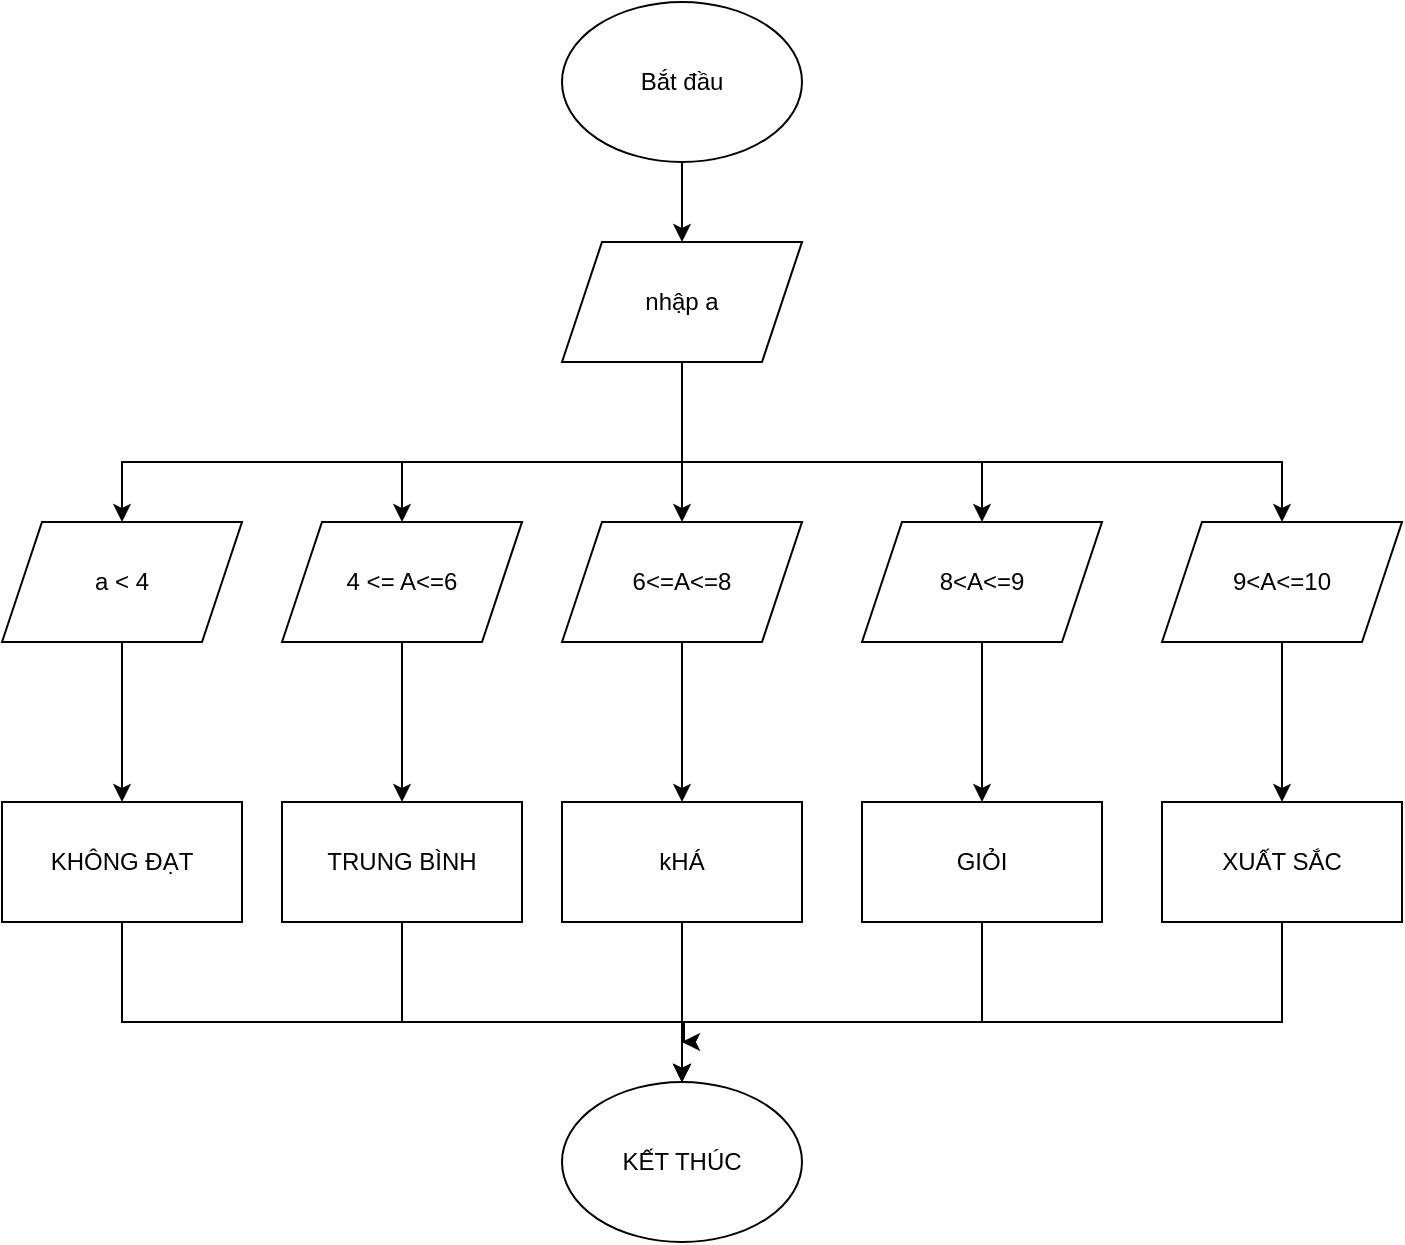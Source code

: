 <mxfile version="24.8.6">
  <diagram name="Trang-1" id="2L4a9t2Q3dshkvnxAynL">
    <mxGraphModel grid="1" page="1" gridSize="10" guides="1" tooltips="1" connect="1" arrows="1" fold="1" pageScale="1" pageWidth="827" pageHeight="1169" math="0" shadow="0">
      <root>
        <mxCell id="0" />
        <mxCell id="1" parent="0" />
        <mxCell id="p6JSUkwhfvcTrr55ZB1O-5" value="" style="edgeStyle=orthogonalEdgeStyle;rounded=0;orthogonalLoop=1;jettySize=auto;html=1;" edge="1" parent="1" source="p6JSUkwhfvcTrr55ZB1O-1" target="p6JSUkwhfvcTrr55ZB1O-2">
          <mxGeometry relative="1" as="geometry" />
        </mxCell>
        <mxCell id="p6JSUkwhfvcTrr55ZB1O-1" value="Bắt đầu" style="ellipse;whiteSpace=wrap;html=1;" vertex="1" parent="1">
          <mxGeometry x="340" y="30" width="120" height="80" as="geometry" />
        </mxCell>
        <mxCell id="p6JSUkwhfvcTrr55ZB1O-6" style="edgeStyle=orthogonalEdgeStyle;rounded=0;orthogonalLoop=1;jettySize=auto;html=1;" edge="1" parent="1" source="p6JSUkwhfvcTrr55ZB1O-2" target="p6JSUkwhfvcTrr55ZB1O-7">
          <mxGeometry relative="1" as="geometry">
            <mxPoint x="70" y="260" as="targetPoint" />
            <Array as="points">
              <mxPoint x="400" y="260" />
              <mxPoint x="120" y="260" />
            </Array>
          </mxGeometry>
        </mxCell>
        <mxCell id="p6JSUkwhfvcTrr55ZB1O-13" style="edgeStyle=orthogonalEdgeStyle;rounded=0;orthogonalLoop=1;jettySize=auto;html=1;" edge="1" parent="1" source="p6JSUkwhfvcTrr55ZB1O-2" target="p6JSUkwhfvcTrr55ZB1O-10">
          <mxGeometry relative="1" as="geometry">
            <Array as="points">
              <mxPoint x="400" y="260" />
              <mxPoint x="260" y="260" />
            </Array>
          </mxGeometry>
        </mxCell>
        <mxCell id="p6JSUkwhfvcTrr55ZB1O-20" style="edgeStyle=orthogonalEdgeStyle;rounded=0;orthogonalLoop=1;jettySize=auto;html=1;" edge="1" parent="1" source="p6JSUkwhfvcTrr55ZB1O-2" target="p6JSUkwhfvcTrr55ZB1O-16">
          <mxGeometry relative="1" as="geometry">
            <Array as="points">
              <mxPoint x="410" y="300" />
              <mxPoint x="410" y="300" />
            </Array>
          </mxGeometry>
        </mxCell>
        <mxCell id="p6JSUkwhfvcTrr55ZB1O-22" style="edgeStyle=orthogonalEdgeStyle;rounded=0;orthogonalLoop=1;jettySize=auto;html=1;entryX=0.5;entryY=0;entryDx=0;entryDy=0;" edge="1" parent="1" source="p6JSUkwhfvcTrr55ZB1O-2" target="p6JSUkwhfvcTrr55ZB1O-21">
          <mxGeometry relative="1" as="geometry">
            <Array as="points">
              <mxPoint x="400" y="260" />
              <mxPoint x="550" y="260" />
            </Array>
          </mxGeometry>
        </mxCell>
        <mxCell id="p6JSUkwhfvcTrr55ZB1O-26" style="edgeStyle=orthogonalEdgeStyle;rounded=0;orthogonalLoop=1;jettySize=auto;html=1;" edge="1" parent="1" source="p6JSUkwhfvcTrr55ZB1O-2" target="p6JSUkwhfvcTrr55ZB1O-25">
          <mxGeometry relative="1" as="geometry">
            <Array as="points">
              <mxPoint x="400" y="260" />
              <mxPoint x="700" y="260" />
            </Array>
          </mxGeometry>
        </mxCell>
        <mxCell id="p6JSUkwhfvcTrr55ZB1O-2" value="nhập a" style="shape=parallelogram;perimeter=parallelogramPerimeter;whiteSpace=wrap;html=1;fixedSize=1;" vertex="1" parent="1">
          <mxGeometry x="340" y="150" width="120" height="60" as="geometry" />
        </mxCell>
        <mxCell id="p6JSUkwhfvcTrr55ZB1O-9" value="" style="edgeStyle=orthogonalEdgeStyle;rounded=0;orthogonalLoop=1;jettySize=auto;html=1;" edge="1" parent="1" source="p6JSUkwhfvcTrr55ZB1O-7" target="p6JSUkwhfvcTrr55ZB1O-8">
          <mxGeometry relative="1" as="geometry" />
        </mxCell>
        <mxCell id="p6JSUkwhfvcTrr55ZB1O-7" value="a &amp;lt; 4" style="shape=parallelogram;perimeter=parallelogramPerimeter;whiteSpace=wrap;html=1;fixedSize=1;" vertex="1" parent="1">
          <mxGeometry x="60" y="290" width="120" height="60" as="geometry" />
        </mxCell>
        <mxCell id="p6JSUkwhfvcTrr55ZB1O-30" style="edgeStyle=orthogonalEdgeStyle;rounded=0;orthogonalLoop=1;jettySize=auto;html=1;" edge="1" parent="1" source="p6JSUkwhfvcTrr55ZB1O-8" target="p6JSUkwhfvcTrr55ZB1O-29">
          <mxGeometry relative="1" as="geometry">
            <Array as="points">
              <mxPoint x="120" y="540" />
              <mxPoint x="400" y="540" />
            </Array>
          </mxGeometry>
        </mxCell>
        <mxCell id="p6JSUkwhfvcTrr55ZB1O-8" value="KHÔNG ĐẠT" style="whiteSpace=wrap;html=1;" vertex="1" parent="1">
          <mxGeometry x="60" y="430" width="120" height="60" as="geometry" />
        </mxCell>
        <mxCell id="p6JSUkwhfvcTrr55ZB1O-15" value="" style="edgeStyle=orthogonalEdgeStyle;rounded=0;orthogonalLoop=1;jettySize=auto;html=1;" edge="1" parent="1" source="p6JSUkwhfvcTrr55ZB1O-10" target="p6JSUkwhfvcTrr55ZB1O-14">
          <mxGeometry relative="1" as="geometry" />
        </mxCell>
        <mxCell id="p6JSUkwhfvcTrr55ZB1O-10" value="4 &amp;lt;= A&amp;lt;=6" style="shape=parallelogram;perimeter=parallelogramPerimeter;whiteSpace=wrap;html=1;fixedSize=1;" vertex="1" parent="1">
          <mxGeometry x="200" y="290" width="120" height="60" as="geometry" />
        </mxCell>
        <mxCell id="p6JSUkwhfvcTrr55ZB1O-31" style="edgeStyle=orthogonalEdgeStyle;rounded=0;orthogonalLoop=1;jettySize=auto;html=1;entryX=0.5;entryY=0;entryDx=0;entryDy=0;" edge="1" parent="1" source="p6JSUkwhfvcTrr55ZB1O-14" target="p6JSUkwhfvcTrr55ZB1O-29">
          <mxGeometry relative="1" as="geometry">
            <Array as="points">
              <mxPoint x="260" y="540" />
              <mxPoint x="400" y="540" />
            </Array>
          </mxGeometry>
        </mxCell>
        <mxCell id="p6JSUkwhfvcTrr55ZB1O-14" value="TRUNG BÌNH" style="whiteSpace=wrap;html=1;" vertex="1" parent="1">
          <mxGeometry x="200" y="430" width="120" height="60" as="geometry" />
        </mxCell>
        <mxCell id="p6JSUkwhfvcTrr55ZB1O-19" value="" style="edgeStyle=orthogonalEdgeStyle;rounded=0;orthogonalLoop=1;jettySize=auto;html=1;" edge="1" parent="1" source="p6JSUkwhfvcTrr55ZB1O-16" target="p6JSUkwhfvcTrr55ZB1O-18">
          <mxGeometry relative="1" as="geometry" />
        </mxCell>
        <mxCell id="p6JSUkwhfvcTrr55ZB1O-16" value="6&amp;lt;=A&amp;lt;=8" style="shape=parallelogram;perimeter=parallelogramPerimeter;whiteSpace=wrap;html=1;fixedSize=1;" vertex="1" parent="1">
          <mxGeometry x="340" y="290" width="120" height="60" as="geometry" />
        </mxCell>
        <mxCell id="p6JSUkwhfvcTrr55ZB1O-32" value="" style="edgeStyle=orthogonalEdgeStyle;rounded=0;orthogonalLoop=1;jettySize=auto;html=1;" edge="1" parent="1" source="p6JSUkwhfvcTrr55ZB1O-18" target="p6JSUkwhfvcTrr55ZB1O-29">
          <mxGeometry relative="1" as="geometry" />
        </mxCell>
        <mxCell id="p6JSUkwhfvcTrr55ZB1O-18" value="kHÁ" style="whiteSpace=wrap;html=1;" vertex="1" parent="1">
          <mxGeometry x="340" y="430" width="120" height="60" as="geometry" />
        </mxCell>
        <mxCell id="p6JSUkwhfvcTrr55ZB1O-24" value="" style="edgeStyle=orthogonalEdgeStyle;rounded=0;orthogonalLoop=1;jettySize=auto;html=1;" edge="1" parent="1" source="p6JSUkwhfvcTrr55ZB1O-21" target="p6JSUkwhfvcTrr55ZB1O-23">
          <mxGeometry relative="1" as="geometry" />
        </mxCell>
        <mxCell id="p6JSUkwhfvcTrr55ZB1O-21" value="8&amp;lt;A&amp;lt;=9" style="shape=parallelogram;perimeter=parallelogramPerimeter;whiteSpace=wrap;html=1;fixedSize=1;" vertex="1" parent="1">
          <mxGeometry x="490" y="290" width="120" height="60" as="geometry" />
        </mxCell>
        <mxCell id="p6JSUkwhfvcTrr55ZB1O-33" style="edgeStyle=orthogonalEdgeStyle;rounded=0;orthogonalLoop=1;jettySize=auto;html=1;" edge="1" parent="1" source="p6JSUkwhfvcTrr55ZB1O-23">
          <mxGeometry relative="1" as="geometry">
            <mxPoint x="400" y="550" as="targetPoint" />
            <Array as="points">
              <mxPoint x="550" y="540" />
              <mxPoint x="401" y="540" />
            </Array>
          </mxGeometry>
        </mxCell>
        <mxCell id="p6JSUkwhfvcTrr55ZB1O-23" value="GIỎI" style="rounded=0;whiteSpace=wrap;html=1;" vertex="1" parent="1">
          <mxGeometry x="490" y="430" width="120" height="60" as="geometry" />
        </mxCell>
        <mxCell id="p6JSUkwhfvcTrr55ZB1O-28" value="" style="edgeStyle=orthogonalEdgeStyle;rounded=0;orthogonalLoop=1;jettySize=auto;html=1;" edge="1" parent="1" source="p6JSUkwhfvcTrr55ZB1O-25" target="p6JSUkwhfvcTrr55ZB1O-27">
          <mxGeometry relative="1" as="geometry" />
        </mxCell>
        <mxCell id="p6JSUkwhfvcTrr55ZB1O-25" value="9&amp;lt;A&amp;lt;=10" style="shape=parallelogram;perimeter=parallelogramPerimeter;whiteSpace=wrap;html=1;fixedSize=1;" vertex="1" parent="1">
          <mxGeometry x="640" y="290" width="120" height="60" as="geometry" />
        </mxCell>
        <mxCell id="p6JSUkwhfvcTrr55ZB1O-34" style="edgeStyle=orthogonalEdgeStyle;rounded=0;orthogonalLoop=1;jettySize=auto;html=1;" edge="1" parent="1" source="p6JSUkwhfvcTrr55ZB1O-27" target="p6JSUkwhfvcTrr55ZB1O-29">
          <mxGeometry relative="1" as="geometry">
            <Array as="points">
              <mxPoint x="700" y="540" />
              <mxPoint x="400" y="540" />
            </Array>
          </mxGeometry>
        </mxCell>
        <mxCell id="p6JSUkwhfvcTrr55ZB1O-27" value="XUẤT SẮC" style="whiteSpace=wrap;html=1;" vertex="1" parent="1">
          <mxGeometry x="640" y="430" width="120" height="60" as="geometry" />
        </mxCell>
        <mxCell id="p6JSUkwhfvcTrr55ZB1O-29" value="KẾT THÚC" style="ellipse;whiteSpace=wrap;html=1;" vertex="1" parent="1">
          <mxGeometry x="340" y="570" width="120" height="80" as="geometry" />
        </mxCell>
      </root>
    </mxGraphModel>
  </diagram>
</mxfile>
